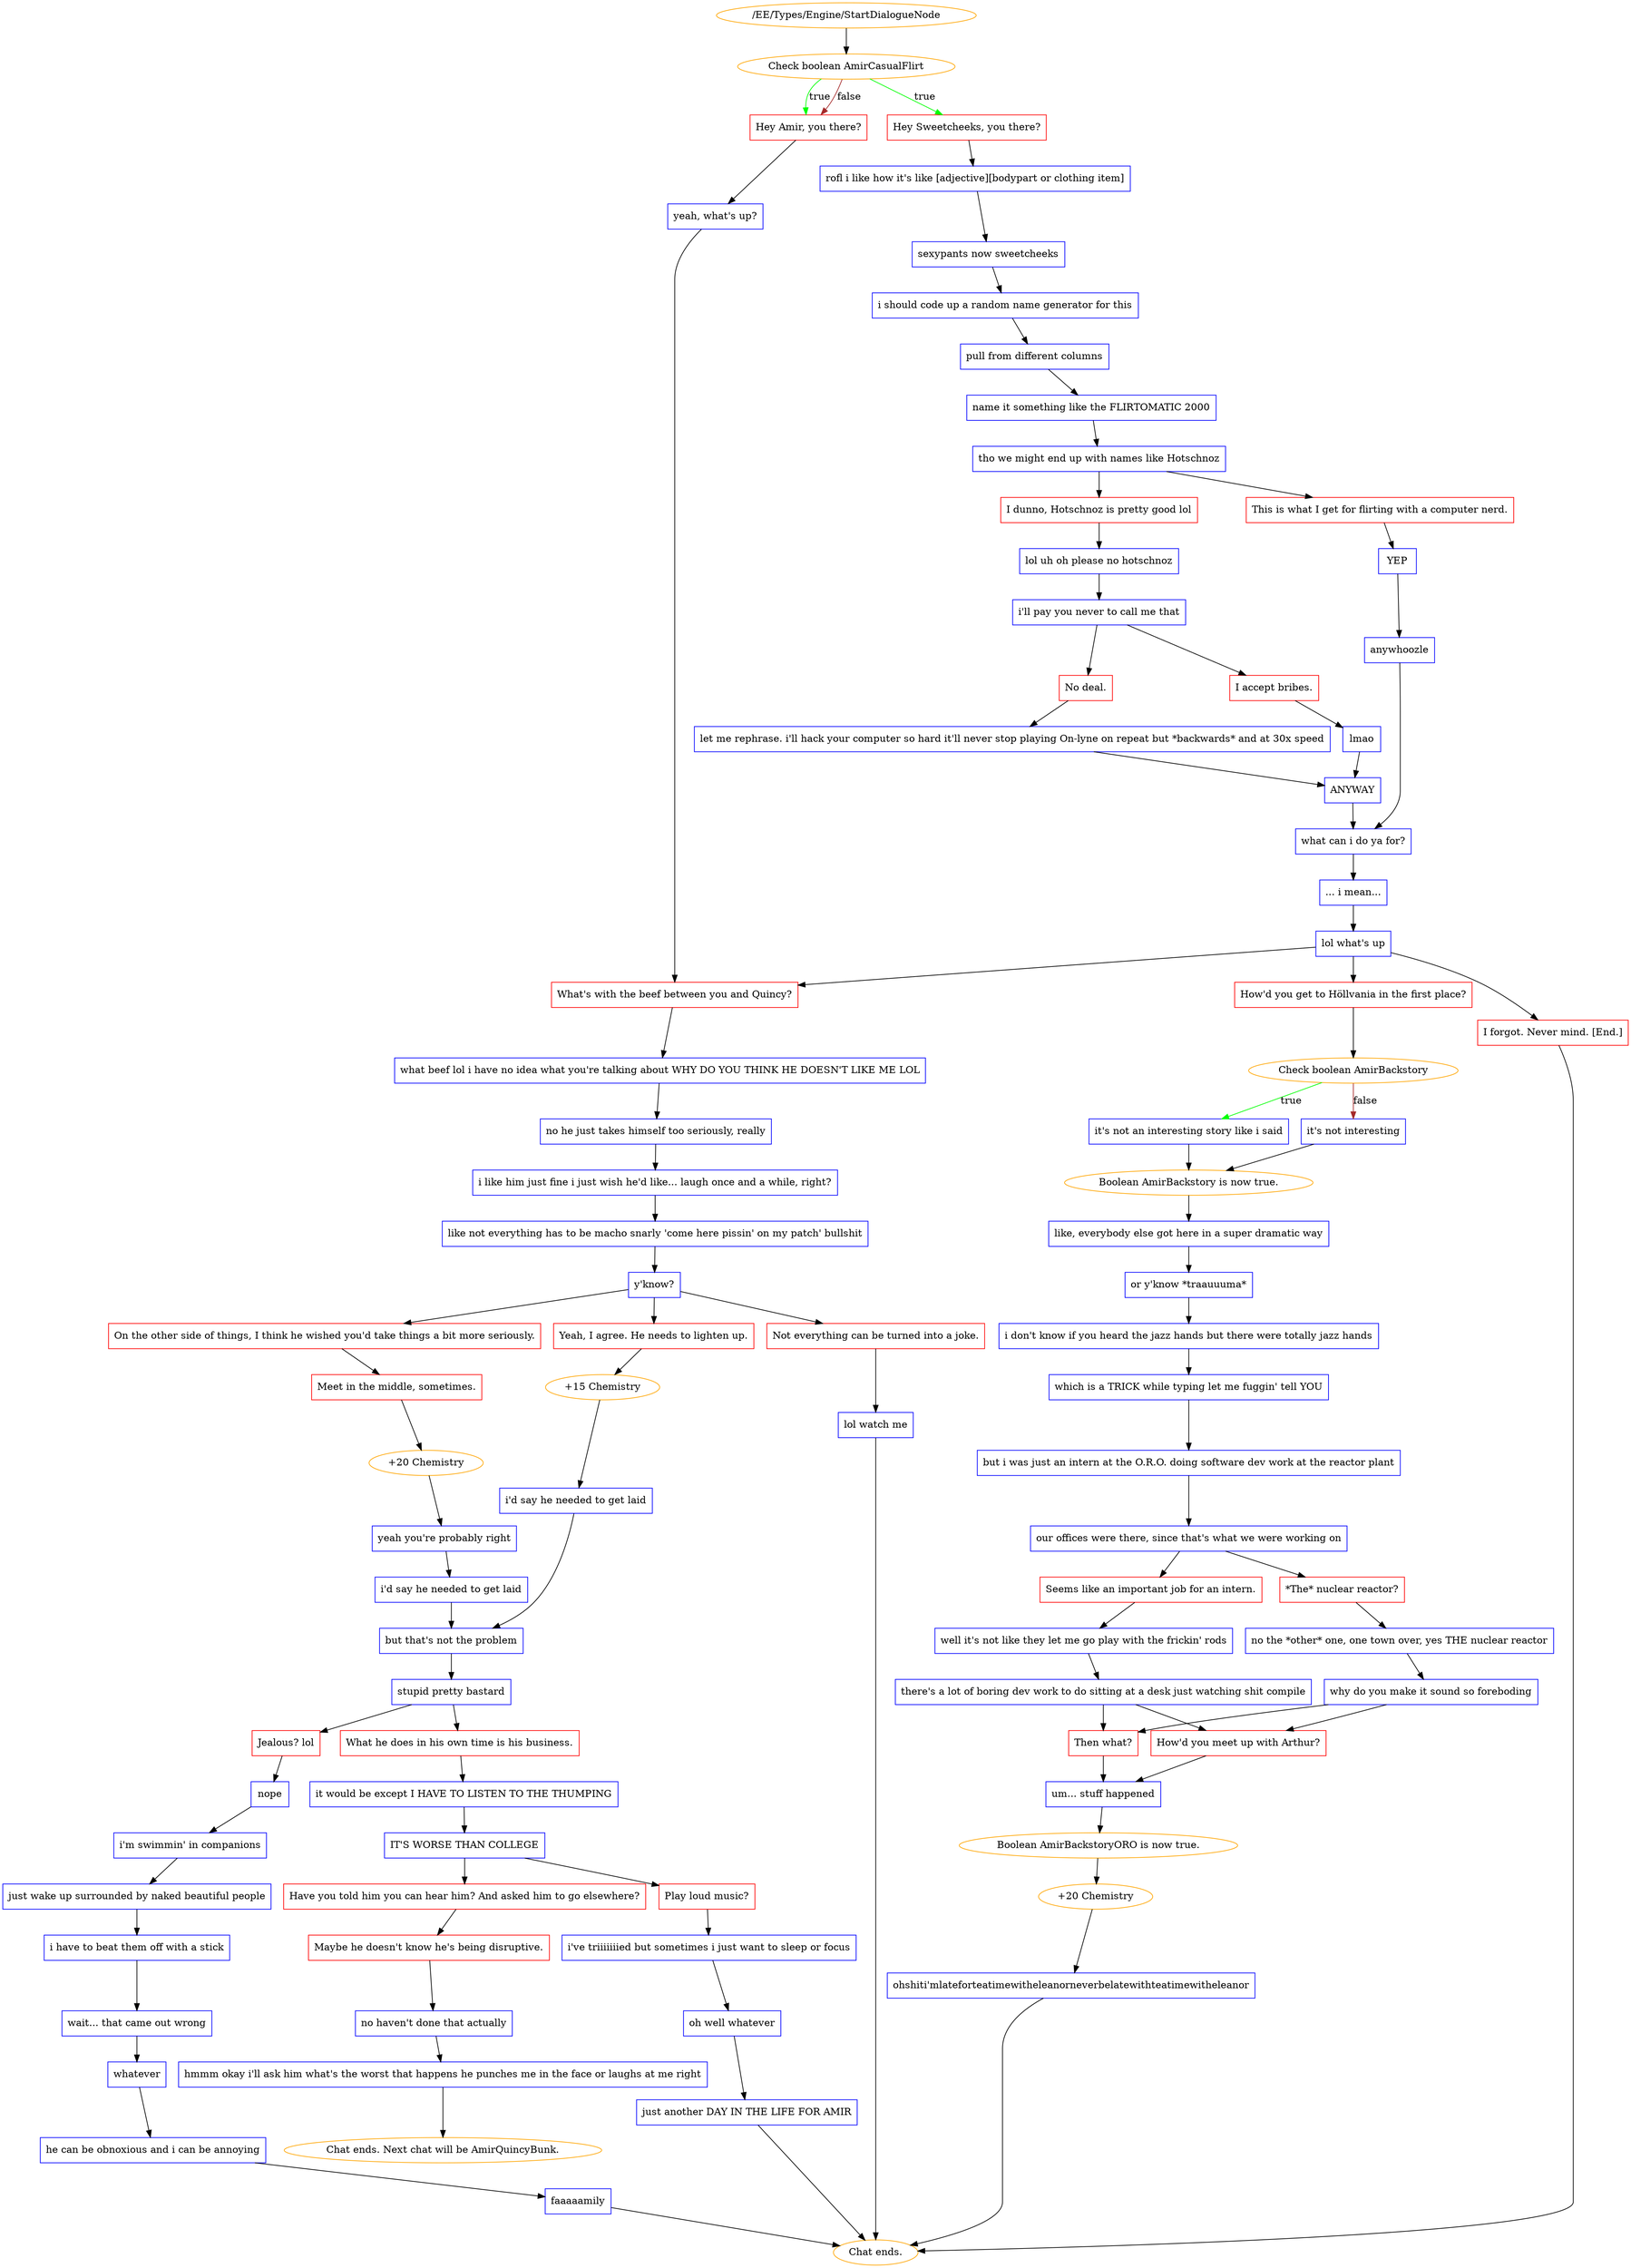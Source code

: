 digraph {
	1179 [label="/EE/Types/Engine/StartDialogueNode",color=orange];
		1179 -> 1180;
	1180 [label="Check boolean AmirCasualFlirt",color=orange];
		1180 -> 1181 [label=true,color=green];
		1180 -> 1182 [label=true,color=green];
		1180 -> 1182 [label=false,color=brown];
	1181 [label="Hey Sweetcheeks, you there?",shape=box,color=red];
		1181 -> 1183;
	1182 [label="Hey Amir, you there?",shape=box,color=red];
		1182 -> 1354;
	1183 [label="rofl i like how it's like [adjective][bodypart or clothing item]",shape=box,color=blue];
		1183 -> 1184;
	1354 [label="yeah, what's up?",shape=box,color=blue];
		1354 -> 1204;
	1184 [label="sexypants now sweetcheeks",shape=box,color=blue];
		1184 -> 1185;
	1204 [label="What's with the beef between you and Quincy?",shape=box,color=red];
		1204 -> 1230;
	1185 [label="i should code up a random name generator for this",shape=box,color=blue];
		1185 -> 1186;
	1230 [label="what beef lol i have no idea what you're talking about WHY DO YOU THINK HE DOESN'T LIKE ME LOL",shape=box,color=blue];
		1230 -> 1231;
	1186 [label="pull from different columns",shape=box,color=blue];
		1186 -> 1187;
	1231 [label="no he just takes himself too seriously, really",shape=box,color=blue];
		1231 -> 1232;
	1187 [label="name it something like the FLIRTOMATIC 2000",shape=box,color=blue];
		1187 -> 1188;
	1232 [label="i like him just fine i just wish he'd like... laugh once and a while, right?",shape=box,color=blue];
		1232 -> 1233;
	1188 [label="tho we might end up with names like Hotschnoz",shape=box,color=blue];
		1188 -> 1189;
		1188 -> 1190;
	1233 [label="like not everything has to be macho snarly 'come here pissin' on my patch' bullshit",shape=box,color=blue];
		1233 -> 1234;
	1189 [label="I dunno, Hotschnoz is pretty good lol",shape=box,color=red];
		1189 -> 1191;
	1190 [label="This is what I get for flirting with a computer nerd.",shape=box,color=red];
		1190 -> 1198;
	1234 [label="y'know?",shape=box,color=blue];
		1234 -> 1235;
		1234 -> 1236;
		1234 -> 1237;
	1191 [label="lol uh oh please no hotschnoz",shape=box,color=blue];
		1191 -> 1192;
	1198 [label="YEP",shape=box,color=blue];
		1198 -> 1199;
	1235 [label="On the other side of things, I think he wished you'd take things a bit more seriously.",shape=box,color=red];
		1235 -> 1243;
	1236 [label="Yeah, I agree. He needs to lighten up.",shape=box,color=red];
		1236 -> 1241;
	1237 [label="Not everything can be turned into a joke.",shape=box,color=red];
		1237 -> 1238;
	1192 [label="i'll pay you never to call me that",shape=box,color=blue];
		1192 -> 1193;
		1192 -> 1194;
	1199 [label="anywhoozle",shape=box,color=blue];
		1199 -> 1200;
	1243 [label="Meet in the middle, sometimes.",shape=box,color=red];
		1243 -> 1240;
	1241 [label="+15 Chemistry",color=orange];
		1241 -> 1910;
	1238 [label="lol watch me",shape=box,color=blue];
		1238 -> "Chat ends.";
	1193 [label="I accept bribes.",shape=box,color=red];
		1193 -> 1195;
	1194 [label="No deal.",shape=box,color=red];
		1194 -> 1196;
	1200 [label="what can i do ya for?",shape=box,color=blue];
		1200 -> 1201;
	1240 [label="+20 Chemistry",color=orange];
		1240 -> 1242;
	1910 [label="i'd say he needed to get laid",shape=box,color=blue];
		1910 -> 1245;
	"Chat ends." [color=orange];
	1195 [label="lmao",shape=box,color=blue];
		1195 -> 1197;
	1196 [label="let me rephrase. i'll hack your computer so hard it'll never stop playing On-lyne on repeat but *backwards* and at 30x speed",shape=box,color=blue];
		1196 -> 1197;
	1201 [label="... i mean...",shape=box,color=blue];
		1201 -> 1202;
	1242 [label="yeah you're probably right",shape=box,color=blue];
		1242 -> 1244;
	1245 [label="but that's not the problem",shape=box,color=blue];
		1245 -> 1246;
	1197 [label="ANYWAY",shape=box,color=blue];
		1197 -> 1200;
	1202 [label="lol what's up",shape=box,color=blue];
		1202 -> 1203;
		1202 -> 1204;
		1202 -> 1205;
	1244 [label="i'd say he needed to get laid",shape=box,color=blue];
		1244 -> 1245;
	1246 [label="stupid pretty bastard",shape=box,color=blue];
		1246 -> 1247;
		1246 -> 1248;
	1203 [label="How'd you get to Höllvania in the first place?",shape=box,color=red];
		1203 -> 1207;
	1205 [label="I forgot. Never mind. [End.]",shape=box,color=red];
		1205 -> "Chat ends.";
	1247 [label="Jealous? lol",shape=box,color=red];
		1247 -> 1249;
	1248 [label="What he does in his own time is his business.",shape=box,color=red];
		1248 -> 1250;
	1207 [label="Check boolean AmirBackstory",color=orange];
		1207 -> 1208 [label=true,color=green];
		1207 -> 1209 [label=false,color=brown];
	"Chat ends." [color=orange];
	1249 [label="nope",shape=box,color=blue];
		1249 -> 1251;
	1250 [label="it would be except I HAVE TO LISTEN TO THE THUMPING",shape=box,color=blue];
		1250 -> 1259;
	1208 [label="it's not an interesting story like i said",shape=box,color=blue];
		1208 -> 1210;
	1209 [label="it's not interesting",shape=box,color=blue];
		1209 -> 1210;
	1251 [label="i'm swimmin' in companions",shape=box,color=blue];
		1251 -> 1252;
	1259 [label="IT'S WORSE THAN COLLEGE",shape=box,color=blue];
		1259 -> 1260;
		1259 -> 1261;
	1210 [label="Boolean AmirBackstory is now true.",color=orange];
		1210 -> 1211;
	1252 [label="just wake up surrounded by naked beautiful people",shape=box,color=blue];
		1252 -> 1253;
	1260 [label="Have you told him you can hear him? And asked him to go elsewhere?",shape=box,color=red];
		1260 -> 1262;
	1261 [label="Play loud music?",shape=box,color=red];
		1261 -> 1266;
	1211 [label="like, everybody else got here in a super dramatic way",shape=box,color=blue];
		1211 -> 1212;
	1253 [label="i have to beat them off with a stick",shape=box,color=blue];
		1253 -> 1254;
	1262 [label="Maybe he doesn't know he's being disruptive.",shape=box,color=red];
		1262 -> 1263;
	1266 [label="i've triiiiiiied but sometimes i just want to sleep or focus",shape=box,color=blue];
		1266 -> 1267;
	1212 [label="or y'know *traauuuma*",shape=box,color=blue];
		1212 -> 1213;
	1254 [label="wait... that came out wrong",shape=box,color=blue];
		1254 -> 1255;
	1263 [label="no haven't done that actually",shape=box,color=blue];
		1263 -> 1264;
	1267 [label="oh well whatever",shape=box,color=blue];
		1267 -> 1268;
	1213 [label="i don't know if you heard the jazz hands but there were totally jazz hands",shape=box,color=blue];
		1213 -> 1214;
	1255 [label="whatever",shape=box,color=blue];
		1255 -> 1256;
	1264 [label="hmmm okay i'll ask him what's the worst that happens he punches me in the face or laughs at me right",shape=box,color=blue];
		1264 -> "Chat ends. Next chat will be AmirQuincyBunk.";
	1268 [label="just another DAY IN THE LIFE FOR AMIR",shape=box,color=blue];
		1268 -> "Chat ends.";
	1214 [label="which is a TRICK while typing let me fuggin' tell YOU",shape=box,color=blue];
		1214 -> 1215;
	1256 [label="he can be obnoxious and i can be annoying",shape=box,color=blue];
		1256 -> 1257;
	"Chat ends. Next chat will be AmirQuincyBunk." [color=orange];
	"Chat ends." [color=orange];
	1215 [label="but i was just an intern at the O.R.O. doing software dev work at the reactor plant",shape=box,color=blue];
		1215 -> 1216;
	1257 [label="faaaaamily",shape=box,color=blue];
		1257 -> "Chat ends.";
	1216 [label="our offices were there, since that's what we were working on",shape=box,color=blue];
		1216 -> 1217;
		1216 -> 1218;
	"Chat ends." [color=orange];
	1217 [label="*The* nuclear reactor?",shape=box,color=red];
		1217 -> 1219;
	1218 [label="Seems like an important job for an intern.",shape=box,color=red];
		1218 -> 1220;
	1219 [label="no the *other* one, one town over, yes THE nuclear reactor",shape=box,color=blue];
		1219 -> 1221;
	1220 [label="well it's not like they let me go play with the frickin' rods",shape=box,color=blue];
		1220 -> 1222;
	1221 [label="why do you make it sound so foreboding",shape=box,color=blue];
		1221 -> 1223;
		1221 -> 1224;
	1222 [label="there's a lot of boring dev work to do sitting at a desk just watching shit compile",shape=box,color=blue];
		1222 -> 1223;
		1222 -> 1224;
	1223 [label="Then what?",shape=box,color=red];
		1223 -> 1225;
	1224 [label="How'd you meet up with Arthur?",shape=box,color=red];
		1224 -> 1225;
	1225 [label="um... stuff happened",shape=box,color=blue];
		1225 -> 1226;
	1226 [label="Boolean AmirBackstoryORO is now true.",color=orange];
		1226 -> 1228;
	1228 [label="+20 Chemistry",color=orange];
		1228 -> 1227;
	1227 [label="ohshiti'mlateforteatimewitheleanorneverbelatewithteatimewitheleanor",shape=box,color=blue];
		1227 -> "Chat ends.";
	"Chat ends." [color=orange];
}